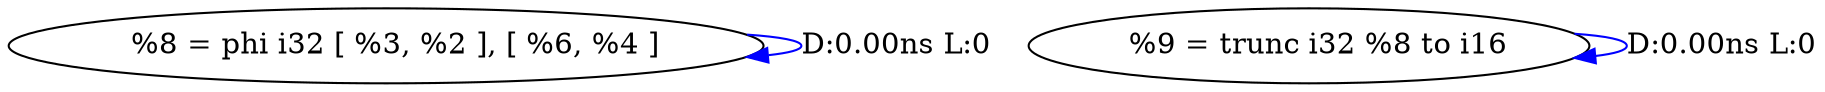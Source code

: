 digraph {
Node0x2ba5190[label="  %8 = phi i32 [ %3, %2 ], [ %6, %4 ]"];
Node0x2ba5190 -> Node0x2ba5190[label="D:0.00ns L:0",color=blue];
Node0x2ba5270[label="  %9 = trunc i32 %8 to i16"];
Node0x2ba5270 -> Node0x2ba5270[label="D:0.00ns L:0",color=blue];
}
